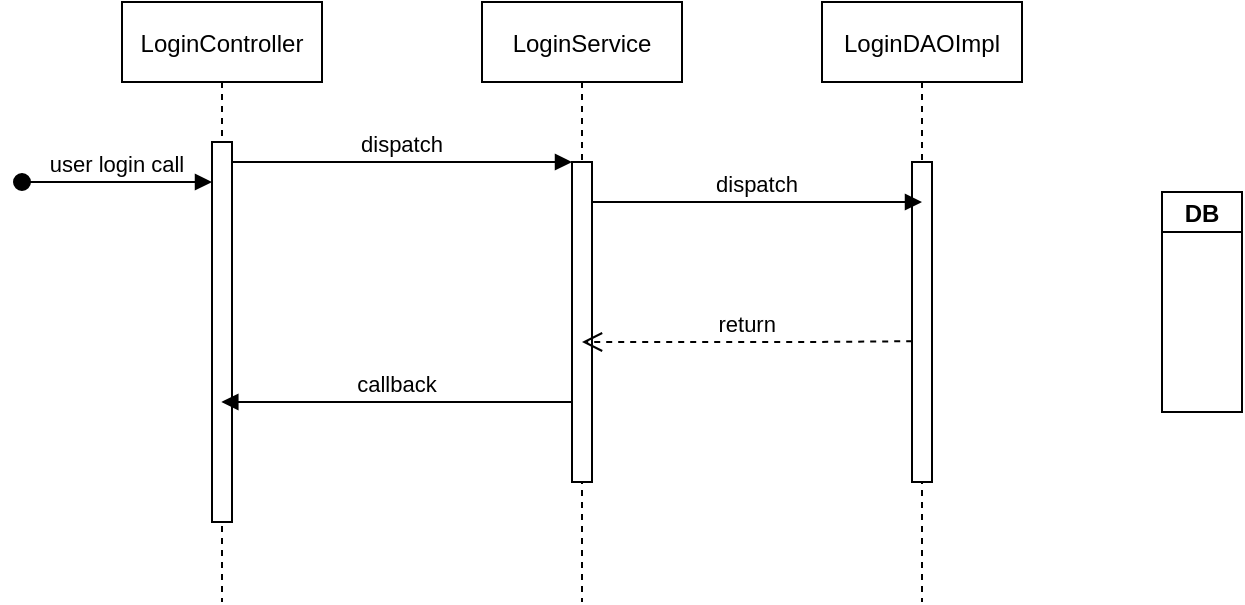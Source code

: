 <mxfile version="14.7.10" type="device"><diagram id="kgpKYQtTHZ0yAKxKKP6v" name="Page-1"><mxGraphModel dx="413" dy="230" grid="1" gridSize="10" guides="1" tooltips="1" connect="1" arrows="1" fold="1" page="1" pageScale="1" pageWidth="850" pageHeight="1100" math="0" shadow="0"><root><mxCell id="0"/><mxCell id="1" parent="0"/><mxCell id="3nuBFxr9cyL0pnOWT2aG-1" value="LoginController" style="shape=umlLifeline;perimeter=lifelinePerimeter;container=1;collapsible=0;recursiveResize=0;rounded=0;shadow=0;strokeWidth=1;" parent="1" vertex="1"><mxGeometry x="120" y="80" width="100" height="300" as="geometry"/></mxCell><mxCell id="3nuBFxr9cyL0pnOWT2aG-2" value="" style="points=[];perimeter=orthogonalPerimeter;rounded=0;shadow=0;strokeWidth=1;" parent="3nuBFxr9cyL0pnOWT2aG-1" vertex="1"><mxGeometry x="45" y="70" width="10" height="190" as="geometry"/></mxCell><mxCell id="3nuBFxr9cyL0pnOWT2aG-3" value="user login call" style="verticalAlign=bottom;startArrow=oval;endArrow=block;startSize=8;shadow=0;strokeWidth=1;" parent="3nuBFxr9cyL0pnOWT2aG-1" target="3nuBFxr9cyL0pnOWT2aG-2" edge="1"><mxGeometry relative="1" as="geometry"><mxPoint x="-50" y="90" as="sourcePoint"/><Array as="points"><mxPoint x="10" y="90"/></Array></mxGeometry></mxCell><mxCell id="3nuBFxr9cyL0pnOWT2aG-5" value="LoginService" style="shape=umlLifeline;perimeter=lifelinePerimeter;container=1;collapsible=0;recursiveResize=0;rounded=0;shadow=0;strokeWidth=1;" parent="1" vertex="1"><mxGeometry x="300" y="80" width="100" height="300" as="geometry"/></mxCell><mxCell id="3nuBFxr9cyL0pnOWT2aG-6" value="" style="points=[];perimeter=orthogonalPerimeter;rounded=0;shadow=0;strokeWidth=1;" parent="3nuBFxr9cyL0pnOWT2aG-5" vertex="1"><mxGeometry x="45" y="80" width="10" height="160" as="geometry"/></mxCell><mxCell id="3nuBFxr9cyL0pnOWT2aG-8" value="dispatch" style="verticalAlign=bottom;endArrow=block;entryX=0;entryY=0;shadow=0;strokeWidth=1;" parent="1" source="3nuBFxr9cyL0pnOWT2aG-2" target="3nuBFxr9cyL0pnOWT2aG-6" edge="1"><mxGeometry relative="1" as="geometry"><mxPoint x="275" y="160" as="sourcePoint"/></mxGeometry></mxCell><mxCell id="gnxa1aAiotNgG3D8ll8R-2" value="LoginDAOImpl" style="shape=umlLifeline;perimeter=lifelinePerimeter;container=1;collapsible=0;recursiveResize=0;rounded=0;shadow=0;strokeWidth=1;" vertex="1" parent="1"><mxGeometry x="470" y="80" width="100" height="300" as="geometry"/></mxCell><mxCell id="gnxa1aAiotNgG3D8ll8R-3" value="" style="points=[];perimeter=orthogonalPerimeter;rounded=0;shadow=0;strokeWidth=1;" vertex="1" parent="gnxa1aAiotNgG3D8ll8R-2"><mxGeometry x="45" y="80" width="10" height="160" as="geometry"/></mxCell><mxCell id="gnxa1aAiotNgG3D8ll8R-4" value="DB" style="swimlane;startSize=20;" vertex="1" parent="1"><mxGeometry x="640" y="175" width="40" height="110" as="geometry"/></mxCell><mxCell id="gnxa1aAiotNgG3D8ll8R-5" value="dispatch" style="verticalAlign=bottom;endArrow=block;shadow=0;strokeWidth=1;" edge="1" parent="1" source="3nuBFxr9cyL0pnOWT2aG-6"><mxGeometry relative="1" as="geometry"><mxPoint x="360" y="180" as="sourcePoint"/><mxPoint x="520" y="180" as="targetPoint"/></mxGeometry></mxCell><mxCell id="gnxa1aAiotNgG3D8ll8R-6" value="return" style="verticalAlign=bottom;endArrow=open;dashed=1;endSize=8;shadow=0;strokeWidth=1;exitX=0.01;exitY=0.56;exitDx=0;exitDy=0;exitPerimeter=0;" edge="1" parent="1" source="gnxa1aAiotNgG3D8ll8R-3"><mxGeometry relative="1" as="geometry"><mxPoint x="350" y="250" as="targetPoint"/><mxPoint x="510" y="250" as="sourcePoint"/><Array as="points"><mxPoint x="465" y="250"/></Array></mxGeometry></mxCell><mxCell id="gnxa1aAiotNgG3D8ll8R-7" value="callback" style="verticalAlign=bottom;endArrow=block;shadow=0;strokeWidth=1;" edge="1" parent="1"><mxGeometry relative="1" as="geometry"><mxPoint x="345" y="280" as="sourcePoint"/><mxPoint x="169.667" y="280" as="targetPoint"/><Array as="points"><mxPoint x="300" y="280"/><mxPoint x="270" y="280"/><mxPoint x="250" y="280"/><mxPoint x="230" y="280"/></Array></mxGeometry></mxCell></root></mxGraphModel></diagram></mxfile>